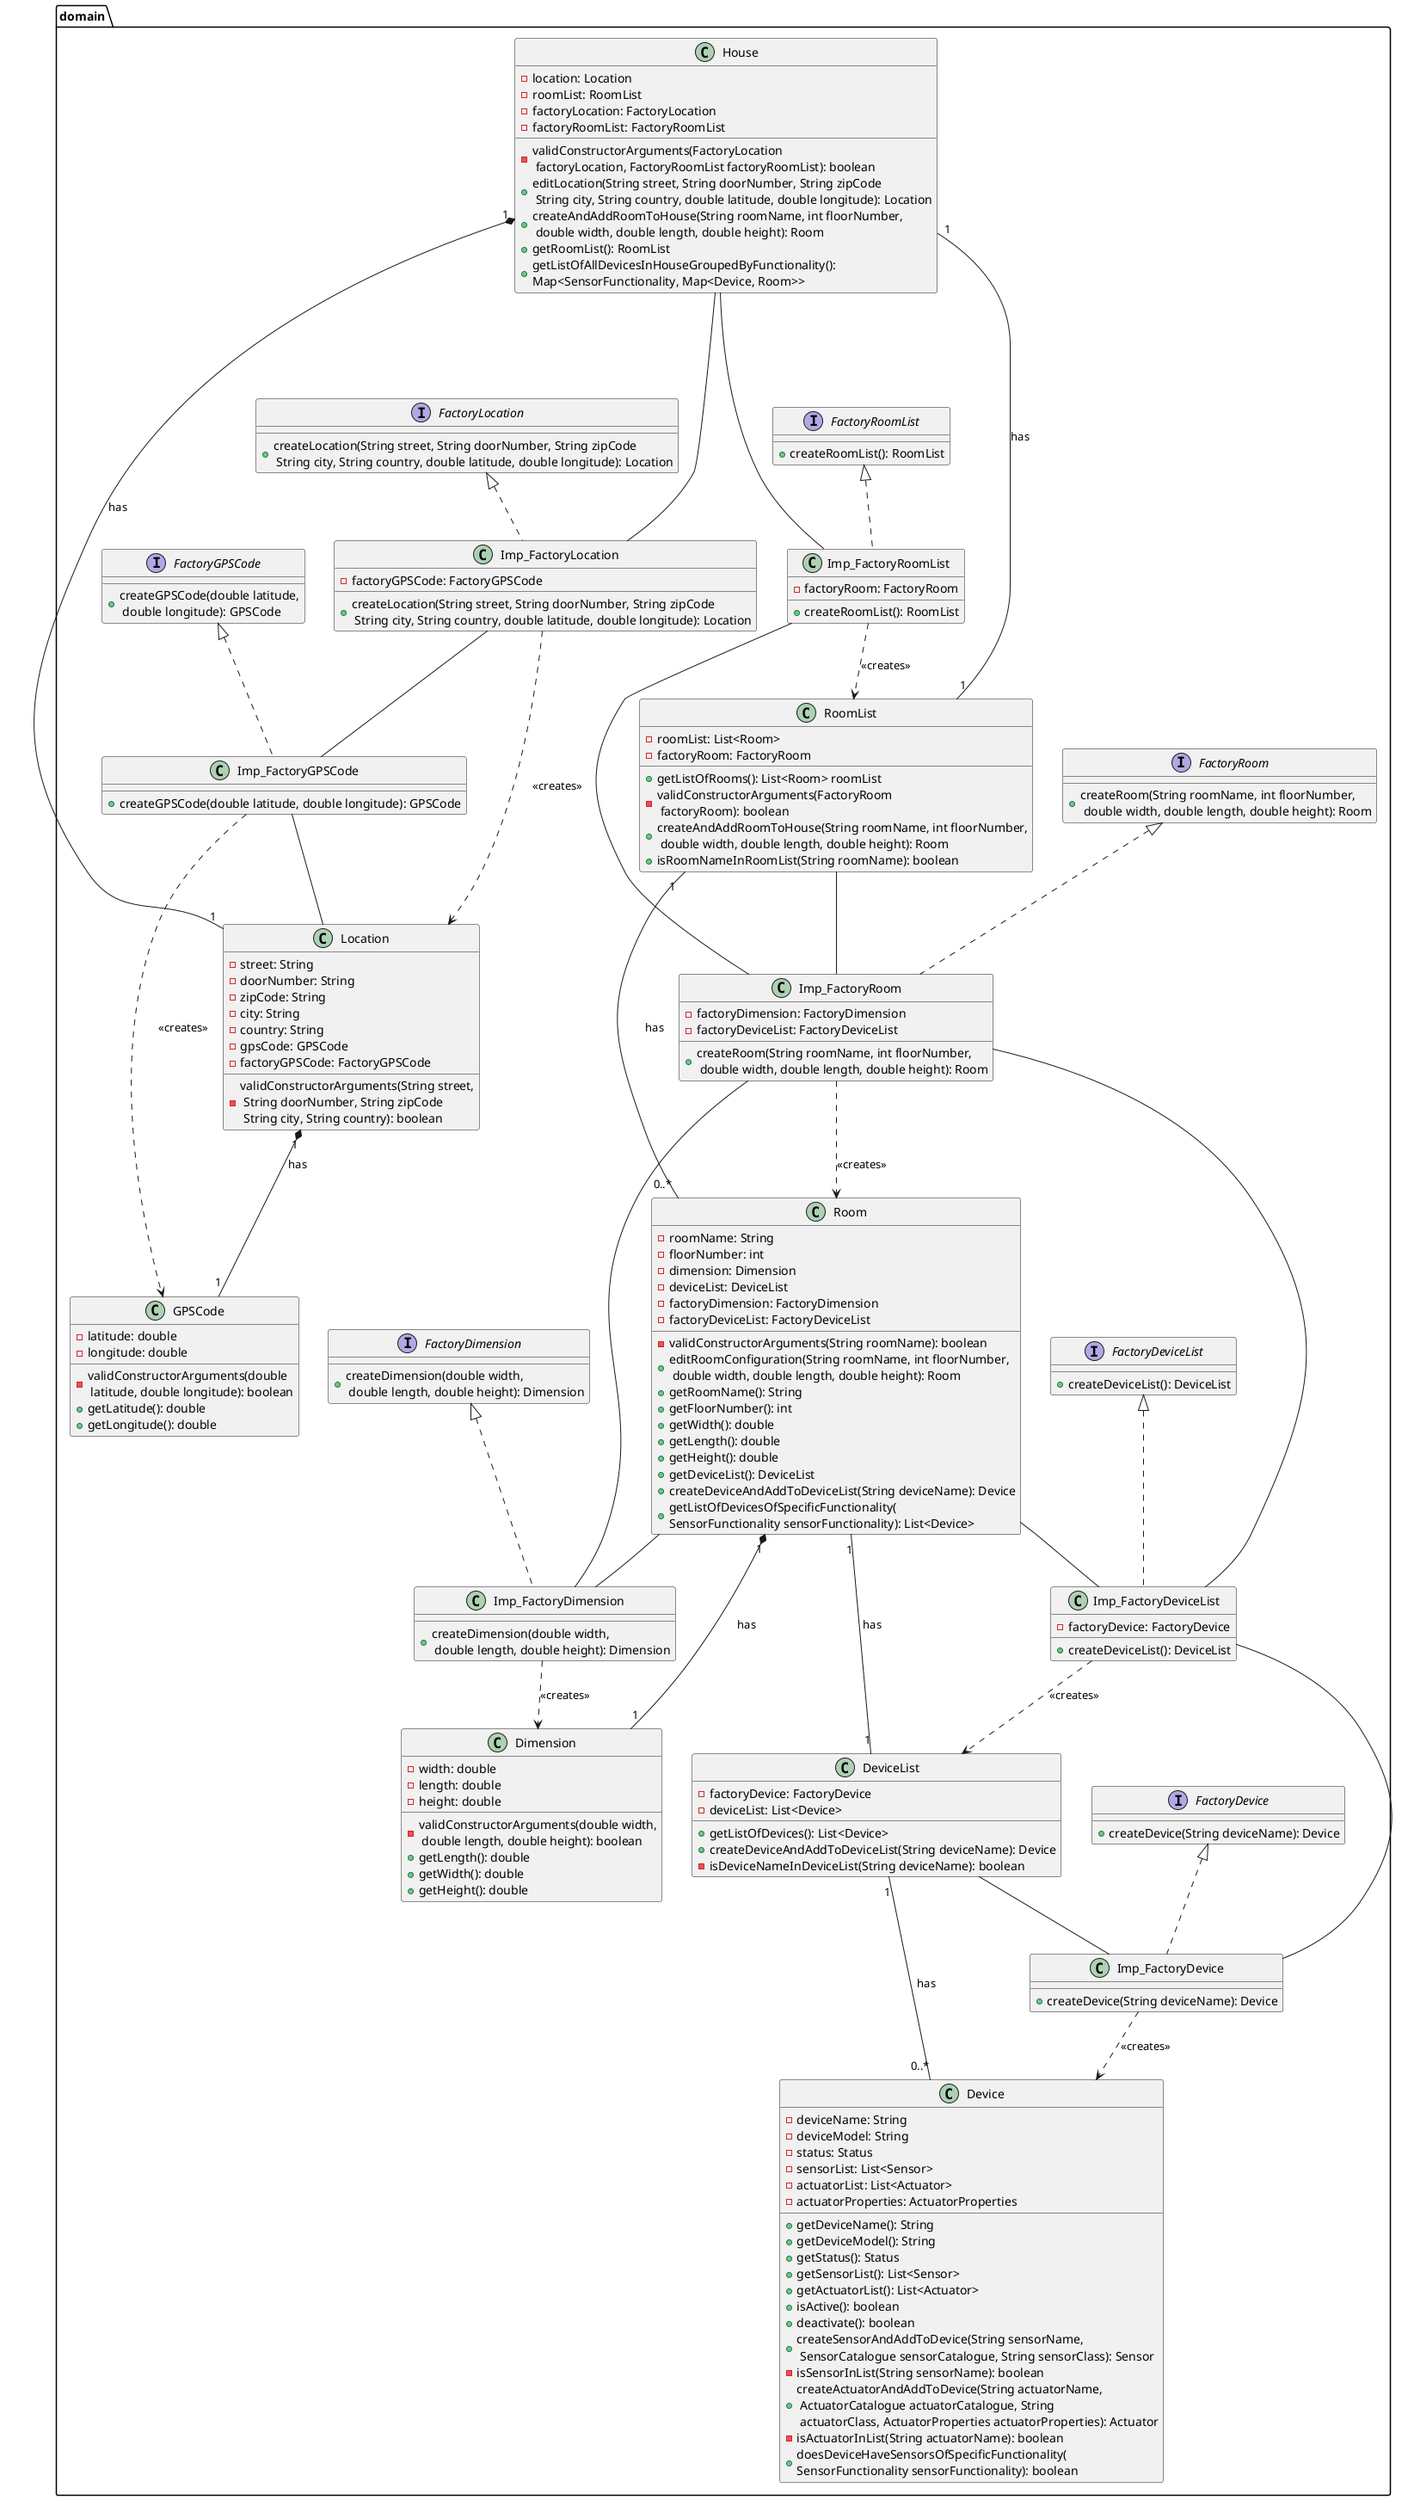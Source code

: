 @startuml
package domain {
class House {
- location: Location
- roomList: RoomList
- factoryLocation: FactoryLocation
- factoryRoomList: FactoryRoomList
- validConstructorArguments(FactoryLocation\n factoryLocation, FactoryRoomList factoryRoomList): boolean
+ editLocation(String street, String doorNumber, String zipCode \n String city, String country, double latitude, double longitude): Location
+ createAndAddRoomToHouse(String roomName, int floorNumber,\n double width, double length, double height): Room
+ getRoomList(): RoomList
+ getListOfAllDevicesInHouseGroupedByFunctionality():\nMap<SensorFunctionality, Map<Device, Room>>
}

class Location {
- street: String
- doorNumber: String
- zipCode: String
- city: String
- country: String
- gpsCode: GPSCode
- factoryGPSCode: FactoryGPSCode
- validConstructorArguments(String street,\n String doorNumber, String zipCode \n String city, String country): boolean
}

class GPSCode {
- latitude: double
- longitude: double
- validConstructorArguments(double\n latitude, double longitude): boolean
+getLatitude(): double
+getLongitude(): double
}

class Imp_FactoryLocation {
- factoryGPSCode: FactoryGPSCode
+ createLocation(String street, String doorNumber, String zipCode \n String city, String country, double latitude, double longitude): Location
}

class Imp_FactoryGPSCode {
+ createGPSCode(double latitude, double longitude): GPSCode
}

interface FactoryLocation {
+ createLocation(String street, String doorNumber, String zipCode \n String city, String country, double latitude, double longitude): Location
}

interface FactoryGPSCode {
+ createGPSCode(double latitude,\n double longitude): GPSCode
}


FactoryLocation <|.. Imp_FactoryLocation
Imp_FactoryLocation ..> Location: <<creates>>
House "1"*---- "1"Location: has
House ---- Imp_FactoryLocation

FactoryGPSCode <|.. Imp_FactoryGPSCode
Imp_FactoryLocation -- Imp_FactoryGPSCode
Imp_FactoryGPSCode ..> GPSCode: <<creates>>
Imp_FactoryGPSCode -- Location
Location "1"*--"1" GPSCode: has


class RoomList {
- roomList: List<Room>
- factoryRoom: FactoryRoom
+ getListOfRooms(): List<Room> roomList
- validConstructorArguments(FactoryRoom\n factoryRoom): boolean
+ createAndAddRoomToHouse(String roomName, int floorNumber,\n double width, double length, double height): Room
+ isRoomNameInRoomList(String roomName): boolean
}

interface FactoryRoomList {
+ createRoomList(): RoomList
}

class Imp_FactoryRoomList {
- factoryRoom: FactoryRoom
+ createRoomList(): RoomList
}

FactoryRoomList <|.. Imp_FactoryRoomList
Imp_FactoryRoomList ..> RoomList: <<creates>>
House "1"---- "1"RoomList: has
House ---- Imp_FactoryRoomList


class Room {
- roomName: String
- floorNumber: int
- dimension: Dimension
- deviceList: DeviceList
- factoryDimension: FactoryDimension
- factoryDeviceList: FactoryDeviceList
- validConstructorArguments(String roomName): boolean
+ editRoomConfiguration(String roomName, int floorNumber,\n double width, double length, double height): Room
+ getRoomName(): String
+ getFloorNumber(): int
+ getWidth(): double
+ getLength(): double
+ getHeight(): double
+ getDeviceList(): DeviceList
+ createDeviceAndAddToDeviceList(String deviceName): Device
+ getListOfDevicesOfSpecificFunctionality(\nSensorFunctionality sensorFunctionality): List<Device>
}

interface FactoryRoom {
+ createRoom(String roomName, int floorNumber,\n double width, double length, double height): Room
}

class Imp_FactoryRoom {
- factoryDimension: FactoryDimension
- factoryDeviceList: FactoryDeviceList
+ createRoom(String roomName, int floorNumber,\n double width, double length, double height): Room
}


FactoryRoom <|.. Imp_FactoryRoom
Imp_FactoryRoomList -- Imp_FactoryRoom
RoomList -- Imp_FactoryRoom
Imp_FactoryRoom ..> Room: <<creates>>
RoomList "1"-- "0..*"Room: has
Room -- Imp_FactoryDimension
Room -- Imp_FactoryDeviceList

class Dimension {
- width: double
- length: double
- height: double
- validConstructorArguments(double width,\n double length, double height): boolean
+ getLength(): double
+ getWidth(): double
+ getHeight(): double
}

interface FactoryDimension {
+ createDimension(double width,\n double length, double height): Dimension
}

class Imp_FactoryDimension {
+ createDimension(double width,\n double length, double height): Dimension
}

FactoryDimension <|.. Imp_FactoryDimension
Imp_FactoryDimension ..> Dimension: <<creates>>


class DeviceList {
- factoryDevice: FactoryDevice
- deviceList: List<Device>
+ getListOfDevices(): List<Device>
+ createDeviceAndAddToDeviceList(String deviceName): Device
- isDeviceNameInDeviceList(String deviceName): boolean
}

interface FactoryDeviceList {
+ createDeviceList(): DeviceList
}

class Imp_FactoryDeviceList {
- factoryDevice: FactoryDevice
+ createDeviceList(): DeviceList
}

FactoryDeviceList <|.. Imp_FactoryDeviceList
Imp_FactoryDeviceList ..> DeviceList: <<creates>>
Room "1"-- "1"DeviceList: has
Room "1" *-- "1" Dimension: has
Imp_FactoryRoom -- Imp_FactoryDeviceList
Imp_FactoryRoom -- Imp_FactoryDimension



class Device {
- deviceName: String
- deviceModel: String
- status: Status
- sensorList: List<Sensor>
- actuatorList: List<Actuator>
- actuatorProperties: ActuatorProperties
+ getDeviceName(): String
+ getDeviceModel(): String
+ getStatus(): Status
+ getSensorList(): List<Sensor>
+ getActuatorList(): List<Actuator>
+ isActive(): boolean
+ deactivate(): boolean
+ createSensorAndAddToDevice(String sensorName,\n SensorCatalogue sensorCatalogue, String sensorClass): Sensor
- isSensorInList(String sensorName): boolean
+ createActuatorAndAddToDevice(String actuatorName,\n ActuatorCatalogue actuatorCatalogue, String\n actuatorClass, ActuatorProperties actuatorProperties): Actuator
- isActuatorInList(String actuatorName): boolean
+ doesDeviceHaveSensorsOfSpecificFunctionality(\nSensorFunctionality sensorFunctionality): boolean
}

interface FactoryDevice {
+ createDevice(String deviceName): Device
}

class Imp_FactoryDevice {
+ createDevice(String deviceName): Device
}

FactoryDevice <|.. Imp_FactoryDevice
Imp_FactoryDevice ..> Device: <<creates>>
DeviceList -- Imp_FactoryDevice
Imp_FactoryDeviceList -- Imp_FactoryDevice
DeviceList "1" -- "0..*" Device: has

}

@enduml